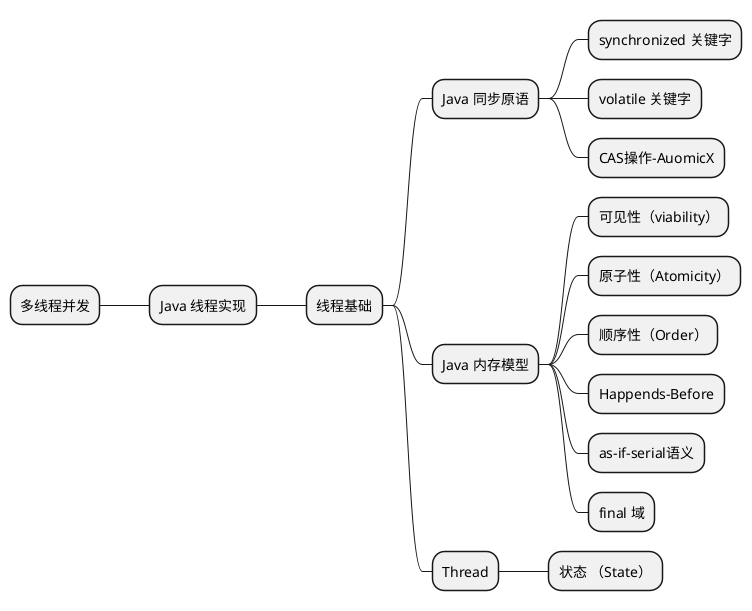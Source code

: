 @startmindmap
* 多线程并发
** Java 线程实现
*** 线程基础
**** Java 同步原语
***** synchronized 关键字
***** volatile 关键字
***** CAS操作-AuomicX

**** Java 内存模型
***** 可见性（viability）
***** 原子性（Atomicity）
***** 顺序性（Order）
***** Happends-Before
***** as-if-serial语义
***** final 域

**** Thread
***** 状态 （State）



@endmindmap